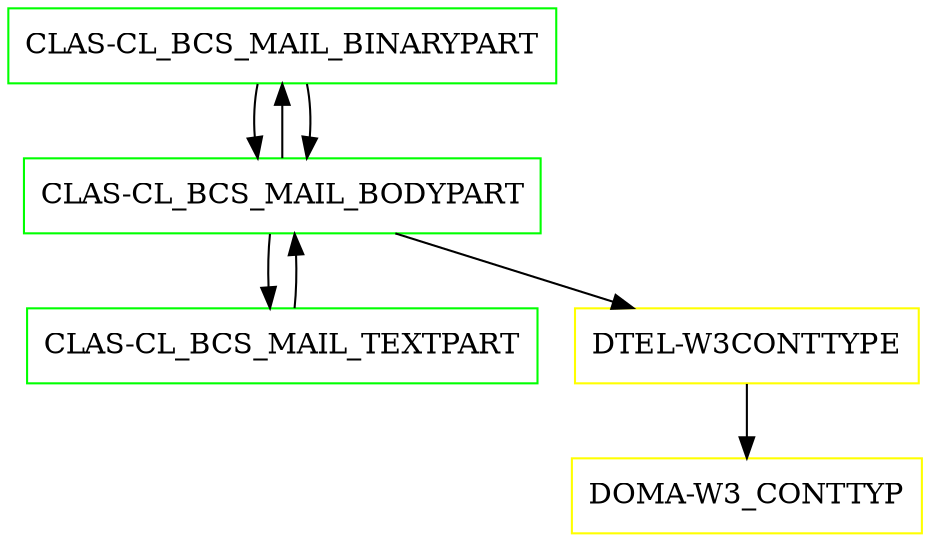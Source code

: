digraph G {
  "CLAS-CL_BCS_MAIL_BINARYPART" [shape=box,color=green];
  "CLAS-CL_BCS_MAIL_BODYPART" [shape=box,color=green,URL="./CLAS_CL_BCS_MAIL_BODYPART.html"];
  "CLAS-CL_BCS_MAIL_TEXTPART" [shape=box,color=green,URL="./CLAS_CL_BCS_MAIL_TEXTPART.html"];
  "CLAS-CL_BCS_MAIL_BINARYPART" [shape=box,color=green,URL="./CLAS_CL_BCS_MAIL_BINARYPART.html"];
  "DTEL-W3CONTTYPE" [shape=box,color=yellow,URL="./DTEL_W3CONTTYPE.html"];
  "DOMA-W3_CONTTYP" [shape=box,color=yellow,URL="./DOMA_W3_CONTTYP.html"];
  "CLAS-CL_BCS_MAIL_BINARYPART" -> "CLAS-CL_BCS_MAIL_BODYPART";
  "CLAS-CL_BCS_MAIL_BODYPART" -> "DTEL-W3CONTTYPE";
  "CLAS-CL_BCS_MAIL_BODYPART" -> "CLAS-CL_BCS_MAIL_BINARYPART";
  "CLAS-CL_BCS_MAIL_BODYPART" -> "CLAS-CL_BCS_MAIL_TEXTPART";
  "CLAS-CL_BCS_MAIL_TEXTPART" -> "CLAS-CL_BCS_MAIL_BODYPART";
  "CLAS-CL_BCS_MAIL_BINARYPART" -> "CLAS-CL_BCS_MAIL_BODYPART";
  "DTEL-W3CONTTYPE" -> "DOMA-W3_CONTTYP";
}
